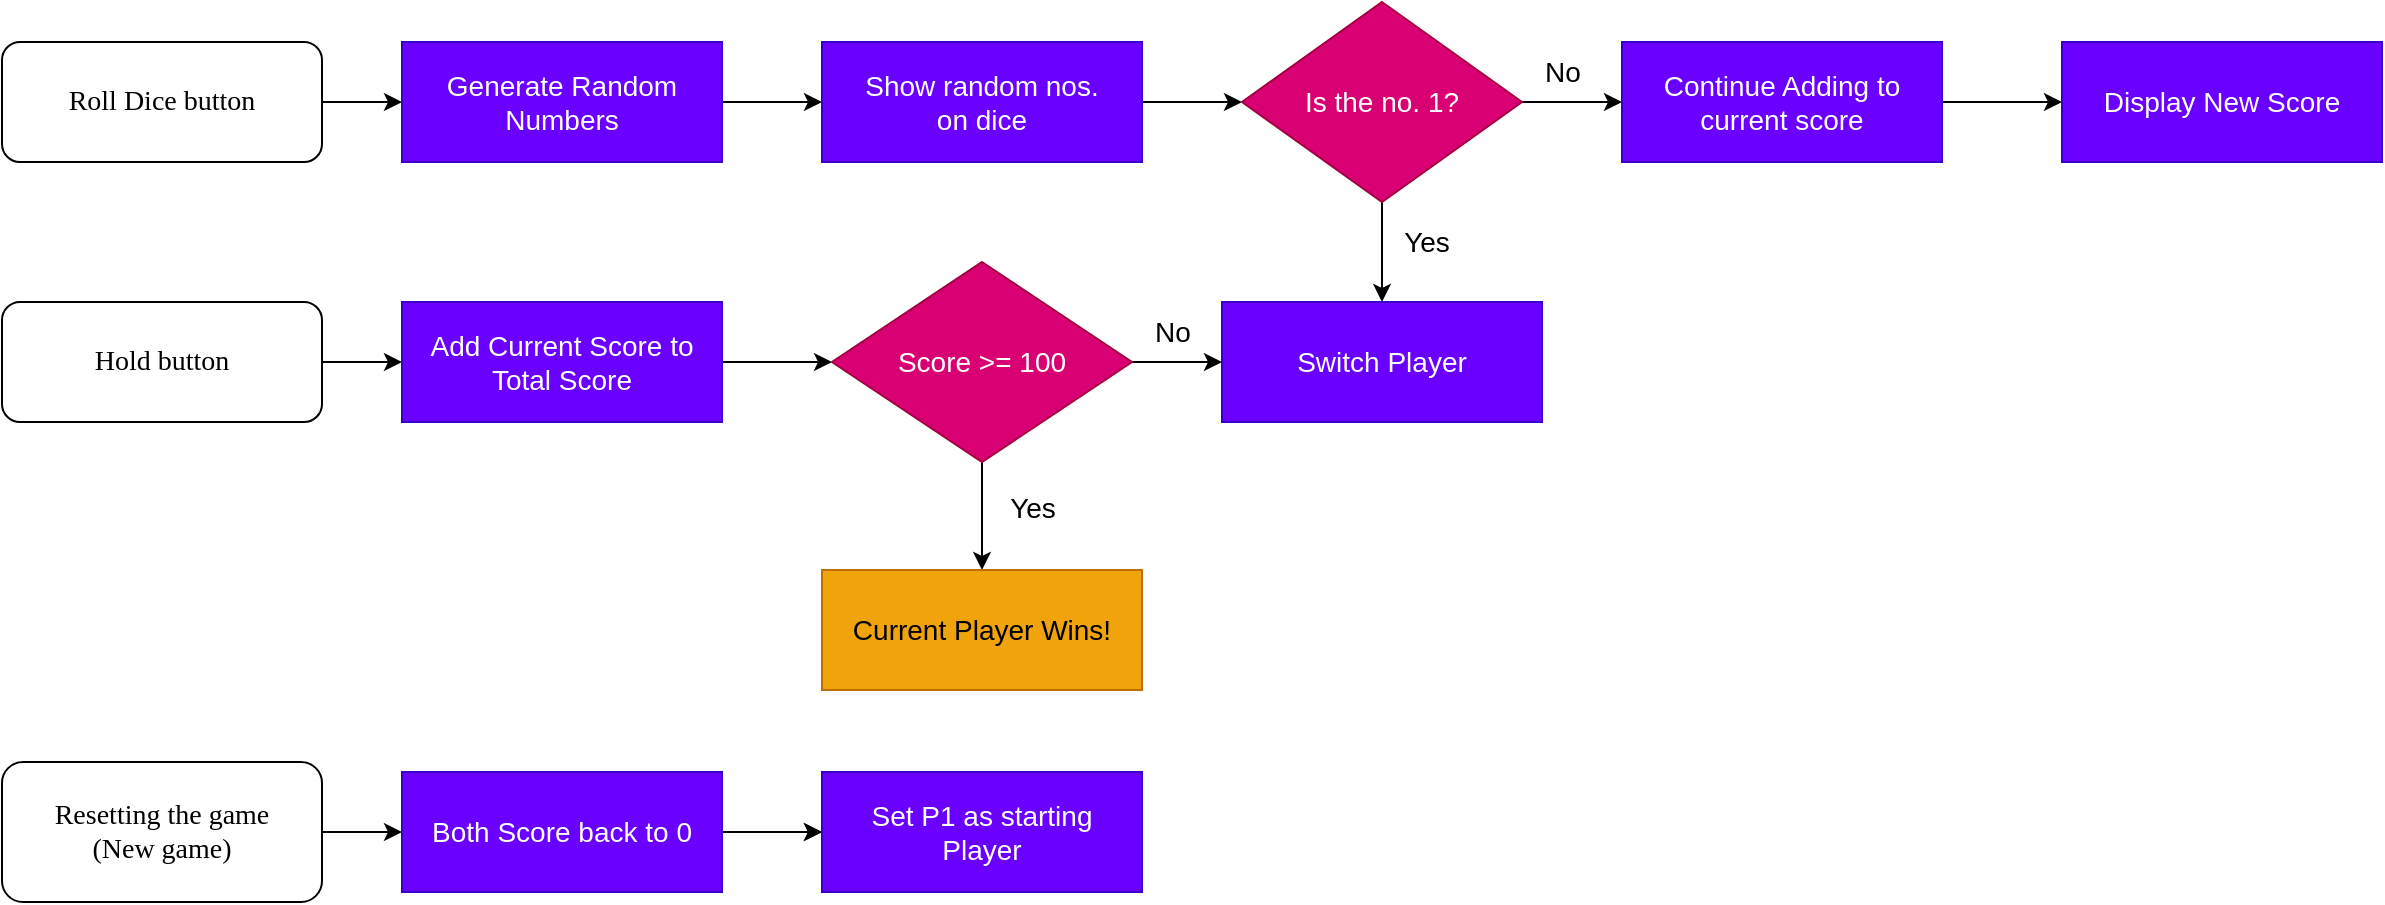 <mxfile version="21.6.8" type="device">
  <diagram id="C5RBs43oDa-KdzZeNtuy" name="Page-1">
    <mxGraphModel dx="1036" dy="654" grid="1" gridSize="10" guides="1" tooltips="1" connect="1" arrows="1" fold="1" page="1" pageScale="1" pageWidth="1169" pageHeight="827" math="0" shadow="0">
      <root>
        <mxCell id="WIyWlLk6GJQsqaUBKTNV-0" />
        <mxCell id="WIyWlLk6GJQsqaUBKTNV-1" parent="WIyWlLk6GJQsqaUBKTNV-0" />
        <mxCell id="xIEVugyqi-pLWVN-Cu3s-5" style="edgeStyle=orthogonalEdgeStyle;rounded=0;orthogonalLoop=1;jettySize=auto;html=1;exitX=1;exitY=0.5;exitDx=0;exitDy=0;" parent="WIyWlLk6GJQsqaUBKTNV-1" source="xIEVugyqi-pLWVN-Cu3s-0" edge="1">
          <mxGeometry relative="1" as="geometry">
            <mxPoint x="260" y="120" as="targetPoint" />
          </mxGeometry>
        </mxCell>
        <mxCell id="xIEVugyqi-pLWVN-Cu3s-0" value="&lt;font style=&quot;font-size: 14px;&quot;&gt;Roll Dice button&lt;/font&gt;" style="rounded=1;whiteSpace=wrap;html=1;fontFamily=Verdana;shadow=0;glass=0;" parent="WIyWlLk6GJQsqaUBKTNV-1" vertex="1">
          <mxGeometry x="60" y="90" width="160" height="60" as="geometry" />
        </mxCell>
        <mxCell id="xIEVugyqi-pLWVN-Cu3s-39" style="edgeStyle=orthogonalEdgeStyle;rounded=0;orthogonalLoop=1;jettySize=auto;html=1;exitX=1;exitY=0.5;exitDx=0;exitDy=0;" parent="WIyWlLk6GJQsqaUBKTNV-1" source="xIEVugyqi-pLWVN-Cu3s-1" edge="1">
          <mxGeometry relative="1" as="geometry">
            <mxPoint x="260" y="485" as="targetPoint" />
          </mxGeometry>
        </mxCell>
        <mxCell id="xIEVugyqi-pLWVN-Cu3s-1" value="&lt;font style=&quot;font-size: 14px;&quot;&gt;Resetting the game &lt;br&gt;(New game)&lt;/font&gt;" style="rounded=1;whiteSpace=wrap;html=1;fontFamily=Verdana;horizontal=1;spacingBottom=0;spacing=2;" parent="WIyWlLk6GJQsqaUBKTNV-1" vertex="1">
          <mxGeometry x="60" y="450" width="160" height="70" as="geometry" />
        </mxCell>
        <mxCell id="xIEVugyqi-pLWVN-Cu3s-6" style="edgeStyle=orthogonalEdgeStyle;rounded=0;orthogonalLoop=1;jettySize=auto;html=1;exitX=1;exitY=0.5;exitDx=0;exitDy=0;" parent="WIyWlLk6GJQsqaUBKTNV-1" source="xIEVugyqi-pLWVN-Cu3s-2" edge="1">
          <mxGeometry relative="1" as="geometry">
            <mxPoint x="260" y="250" as="targetPoint" />
          </mxGeometry>
        </mxCell>
        <mxCell id="xIEVugyqi-pLWVN-Cu3s-2" value="&lt;font style=&quot;font-size: 14px;&quot;&gt;Hold button&lt;/font&gt;" style="rounded=1;whiteSpace=wrap;html=1;fontFamily=Verdana;" parent="WIyWlLk6GJQsqaUBKTNV-1" vertex="1">
          <mxGeometry x="60" y="220" width="160" height="60" as="geometry" />
        </mxCell>
        <mxCell id="xIEVugyqi-pLWVN-Cu3s-10" style="edgeStyle=orthogonalEdgeStyle;rounded=0;orthogonalLoop=1;jettySize=auto;html=1;entryX=0;entryY=0.5;entryDx=0;entryDy=0;" parent="WIyWlLk6GJQsqaUBKTNV-1" source="xIEVugyqi-pLWVN-Cu3s-8" target="xIEVugyqi-pLWVN-Cu3s-9" edge="1">
          <mxGeometry relative="1" as="geometry" />
        </mxCell>
        <mxCell id="xIEVugyqi-pLWVN-Cu3s-8" value="&lt;font style=&quot;font-size: 14px;&quot;&gt;Generate Random Numbers&lt;/font&gt;" style="rounded=0;whiteSpace=wrap;html=1;fillColor=#6a00ff;fontColor=#ffffff;strokeColor=#3700CC;" parent="WIyWlLk6GJQsqaUBKTNV-1" vertex="1">
          <mxGeometry x="260" y="90" width="160" height="60" as="geometry" />
        </mxCell>
        <mxCell id="xIEVugyqi-pLWVN-Cu3s-13" style="edgeStyle=orthogonalEdgeStyle;rounded=0;orthogonalLoop=1;jettySize=auto;html=1;exitX=1;exitY=0.5;exitDx=0;exitDy=0;entryX=0;entryY=0.5;entryDx=0;entryDy=0;" parent="WIyWlLk6GJQsqaUBKTNV-1" source="xIEVugyqi-pLWVN-Cu3s-9" target="xIEVugyqi-pLWVN-Cu3s-12" edge="1">
          <mxGeometry relative="1" as="geometry" />
        </mxCell>
        <mxCell id="xIEVugyqi-pLWVN-Cu3s-9" value="&lt;font style=&quot;font-size: 14px;&quot;&gt;Show random nos. &lt;br&gt;on dice&lt;/font&gt;" style="rounded=0;whiteSpace=wrap;html=1;fillColor=#6a00ff;fontColor=#ffffff;strokeColor=#3700CC;" parent="WIyWlLk6GJQsqaUBKTNV-1" vertex="1">
          <mxGeometry x="470" y="90" width="160" height="60" as="geometry" />
        </mxCell>
        <mxCell id="xIEVugyqi-pLWVN-Cu3s-22" style="edgeStyle=orthogonalEdgeStyle;rounded=0;orthogonalLoop=1;jettySize=auto;html=1;" parent="WIyWlLk6GJQsqaUBKTNV-1" source="xIEVugyqi-pLWVN-Cu3s-12" edge="1">
          <mxGeometry relative="1" as="geometry">
            <mxPoint x="750" y="220" as="targetPoint" />
          </mxGeometry>
        </mxCell>
        <mxCell id="xIEVugyqi-pLWVN-Cu3s-37" style="edgeStyle=orthogonalEdgeStyle;rounded=0;orthogonalLoop=1;jettySize=auto;html=1;exitX=1;exitY=0.5;exitDx=0;exitDy=0;entryX=0;entryY=0.5;entryDx=0;entryDy=0;" parent="WIyWlLk6GJQsqaUBKTNV-1" source="xIEVugyqi-pLWVN-Cu3s-12" target="xIEVugyqi-pLWVN-Cu3s-32" edge="1">
          <mxGeometry relative="1" as="geometry" />
        </mxCell>
        <mxCell id="xIEVugyqi-pLWVN-Cu3s-12" value="&lt;font style=&quot;font-size: 14px;&quot;&gt;Is the no. 1?&lt;/font&gt;" style="rhombus;whiteSpace=wrap;html=1;fillColor=#d80073;fontColor=#ffffff;strokeColor=#A50040;" parent="WIyWlLk6GJQsqaUBKTNV-1" vertex="1">
          <mxGeometry x="680" y="70" width="140" height="100" as="geometry" />
        </mxCell>
        <mxCell id="xIEVugyqi-pLWVN-Cu3s-16" value="&lt;span style=&quot;font-size: 14px;&quot;&gt;Switch Player&lt;/span&gt;" style="rounded=0;whiteSpace=wrap;html=1;fillColor=#6a00ff;fontColor=#ffffff;strokeColor=#3700CC;" parent="WIyWlLk6GJQsqaUBKTNV-1" vertex="1">
          <mxGeometry x="670" y="220" width="160" height="60" as="geometry" />
        </mxCell>
        <mxCell id="xIEVugyqi-pLWVN-Cu3s-21" value="&lt;font style=&quot;font-size: 14px;&quot;&gt;No&lt;/font&gt;" style="text;html=1;align=center;verticalAlign=middle;resizable=0;points=[];autosize=1;strokeColor=none;fillColor=none;" parent="WIyWlLk6GJQsqaUBKTNV-1" vertex="1">
          <mxGeometry x="820" y="90" width="40" height="30" as="geometry" />
        </mxCell>
        <mxCell id="xIEVugyqi-pLWVN-Cu3s-23" value="&lt;font style=&quot;font-size: 14px;&quot;&gt;Yes&lt;/font&gt;" style="text;html=1;align=center;verticalAlign=middle;resizable=0;points=[];autosize=1;strokeColor=none;fillColor=none;" parent="WIyWlLk6GJQsqaUBKTNV-1" vertex="1">
          <mxGeometry x="747" y="175" width="50" height="30" as="geometry" />
        </mxCell>
        <mxCell id="xIEVugyqi-pLWVN-Cu3s-30" style="edgeStyle=orthogonalEdgeStyle;rounded=0;orthogonalLoop=1;jettySize=auto;html=1;exitX=1;exitY=0.5;exitDx=0;exitDy=0;entryX=0;entryY=0.5;entryDx=0;entryDy=0;" parent="WIyWlLk6GJQsqaUBKTNV-1" source="xIEVugyqi-pLWVN-Cu3s-28" target="xIEVugyqi-pLWVN-Cu3s-45" edge="1">
          <mxGeometry relative="1" as="geometry">
            <mxPoint x="470" y="250" as="targetPoint" />
          </mxGeometry>
        </mxCell>
        <mxCell id="xIEVugyqi-pLWVN-Cu3s-28" value="&lt;span style=&quot;font-size: 14px;&quot;&gt;Add Current Score to Total Score&lt;/span&gt;" style="rounded=0;whiteSpace=wrap;html=1;fillColor=#6a00ff;fontColor=#ffffff;strokeColor=#3700CC;" parent="WIyWlLk6GJQsqaUBKTNV-1" vertex="1">
          <mxGeometry x="260" y="220" width="160" height="60" as="geometry" />
        </mxCell>
        <mxCell id="xIEVugyqi-pLWVN-Cu3s-38" style="edgeStyle=orthogonalEdgeStyle;rounded=0;orthogonalLoop=1;jettySize=auto;html=1;exitX=1;exitY=0.5;exitDx=0;exitDy=0;entryX=0;entryY=0.5;entryDx=0;entryDy=0;" parent="WIyWlLk6GJQsqaUBKTNV-1" source="xIEVugyqi-pLWVN-Cu3s-32" target="xIEVugyqi-pLWVN-Cu3s-33" edge="1">
          <mxGeometry relative="1" as="geometry" />
        </mxCell>
        <mxCell id="xIEVugyqi-pLWVN-Cu3s-32" value="&lt;span style=&quot;font-size: 14px;&quot;&gt;Continue Adding to current score&lt;/span&gt;" style="rounded=0;whiteSpace=wrap;html=1;fillColor=#6a00ff;fontColor=#ffffff;strokeColor=#3700CC;" parent="WIyWlLk6GJQsqaUBKTNV-1" vertex="1">
          <mxGeometry x="870" y="90" width="160" height="60" as="geometry" />
        </mxCell>
        <mxCell id="xIEVugyqi-pLWVN-Cu3s-33" value="&lt;span style=&quot;font-size: 14px;&quot;&gt;Display New Score&lt;/span&gt;" style="rounded=0;whiteSpace=wrap;html=1;fillColor=#6a00ff;fontColor=#ffffff;strokeColor=#3700CC;" parent="WIyWlLk6GJQsqaUBKTNV-1" vertex="1">
          <mxGeometry x="1090" y="90" width="160" height="60" as="geometry" />
        </mxCell>
        <mxCell id="xIEVugyqi-pLWVN-Cu3s-43" style="edgeStyle=orthogonalEdgeStyle;rounded=0;orthogonalLoop=1;jettySize=auto;html=1;exitX=1;exitY=0.5;exitDx=0;exitDy=0;entryX=0;entryY=0.5;entryDx=0;entryDy=0;" parent="WIyWlLk6GJQsqaUBKTNV-1" source="xIEVugyqi-pLWVN-Cu3s-41" target="xIEVugyqi-pLWVN-Cu3s-42" edge="1">
          <mxGeometry relative="1" as="geometry">
            <mxPoint x="450" y="485" as="targetPoint" />
          </mxGeometry>
        </mxCell>
        <mxCell id="xIEVugyqi-pLWVN-Cu3s-44" style="edgeStyle=orthogonalEdgeStyle;rounded=0;orthogonalLoop=1;jettySize=auto;html=1;exitX=1;exitY=0.5;exitDx=0;exitDy=0;entryX=0;entryY=0.5;entryDx=0;entryDy=0;" parent="WIyWlLk6GJQsqaUBKTNV-1" source="xIEVugyqi-pLWVN-Cu3s-41" target="xIEVugyqi-pLWVN-Cu3s-42" edge="1">
          <mxGeometry relative="1" as="geometry" />
        </mxCell>
        <mxCell id="xIEVugyqi-pLWVN-Cu3s-41" value="&lt;span style=&quot;font-size: 14px;&quot;&gt;Both Score back to 0&lt;/span&gt;" style="rounded=0;whiteSpace=wrap;html=1;fillColor=#6a00ff;fontColor=#ffffff;strokeColor=#3700CC;" parent="WIyWlLk6GJQsqaUBKTNV-1" vertex="1">
          <mxGeometry x="260" y="455" width="160" height="60" as="geometry" />
        </mxCell>
        <mxCell id="xIEVugyqi-pLWVN-Cu3s-42" value="&lt;span style=&quot;font-size: 14px;&quot;&gt;Set P1 as starting &lt;br&gt;Player&lt;/span&gt;" style="rounded=0;whiteSpace=wrap;html=1;fillColor=#6a00ff;fontColor=#ffffff;strokeColor=#3700CC;" parent="WIyWlLk6GJQsqaUBKTNV-1" vertex="1">
          <mxGeometry x="470" y="455" width="160" height="60" as="geometry" />
        </mxCell>
        <mxCell id="xIEVugyqi-pLWVN-Cu3s-46" style="edgeStyle=orthogonalEdgeStyle;rounded=0;orthogonalLoop=1;jettySize=auto;html=1;exitX=1;exitY=0.5;exitDx=0;exitDy=0;entryX=0;entryY=0.5;entryDx=0;entryDy=0;" parent="WIyWlLk6GJQsqaUBKTNV-1" source="xIEVugyqi-pLWVN-Cu3s-45" target="xIEVugyqi-pLWVN-Cu3s-16" edge="1">
          <mxGeometry relative="1" as="geometry" />
        </mxCell>
        <mxCell id="xIEVugyqi-pLWVN-Cu3s-51" style="edgeStyle=orthogonalEdgeStyle;rounded=0;orthogonalLoop=1;jettySize=auto;html=1;exitX=0.5;exitY=1;exitDx=0;exitDy=0;entryX=0.5;entryY=0;entryDx=0;entryDy=0;" parent="WIyWlLk6GJQsqaUBKTNV-1" source="xIEVugyqi-pLWVN-Cu3s-45" target="xIEVugyqi-pLWVN-Cu3s-50" edge="1">
          <mxGeometry relative="1" as="geometry" />
        </mxCell>
        <mxCell id="xIEVugyqi-pLWVN-Cu3s-45" value="&lt;font style=&quot;font-size: 14px;&quot;&gt;Score &amp;gt;= 100&lt;/font&gt;" style="rhombus;whiteSpace=wrap;html=1;fillColor=#d80073;fontColor=#ffffff;strokeColor=#A50040;" parent="WIyWlLk6GJQsqaUBKTNV-1" vertex="1">
          <mxGeometry x="475" y="200" width="150" height="100" as="geometry" />
        </mxCell>
        <mxCell id="xIEVugyqi-pLWVN-Cu3s-47" value="&lt;font style=&quot;font-size: 14px;&quot;&gt;No&lt;/font&gt;" style="text;html=1;align=center;verticalAlign=middle;resizable=0;points=[];autosize=1;strokeColor=none;fillColor=none;" parent="WIyWlLk6GJQsqaUBKTNV-1" vertex="1">
          <mxGeometry x="625" y="220" width="40" height="30" as="geometry" />
        </mxCell>
        <mxCell id="xIEVugyqi-pLWVN-Cu3s-49" value="&lt;font style=&quot;font-size: 14px;&quot;&gt;Yes&lt;/font&gt;" style="text;html=1;align=center;verticalAlign=middle;resizable=0;points=[];autosize=1;strokeColor=none;fillColor=none;" parent="WIyWlLk6GJQsqaUBKTNV-1" vertex="1">
          <mxGeometry x="550" y="308" width="50" height="30" as="geometry" />
        </mxCell>
        <mxCell id="xIEVugyqi-pLWVN-Cu3s-50" value="&lt;span style=&quot;font-size: 14px;&quot;&gt;Current Player Wins!&lt;/span&gt;" style="rounded=0;whiteSpace=wrap;html=1;fillColor=#f0a30a;fontColor=#000000;strokeColor=#BD7000;" parent="WIyWlLk6GJQsqaUBKTNV-1" vertex="1">
          <mxGeometry x="470" y="354" width="160" height="60" as="geometry" />
        </mxCell>
      </root>
    </mxGraphModel>
  </diagram>
</mxfile>
